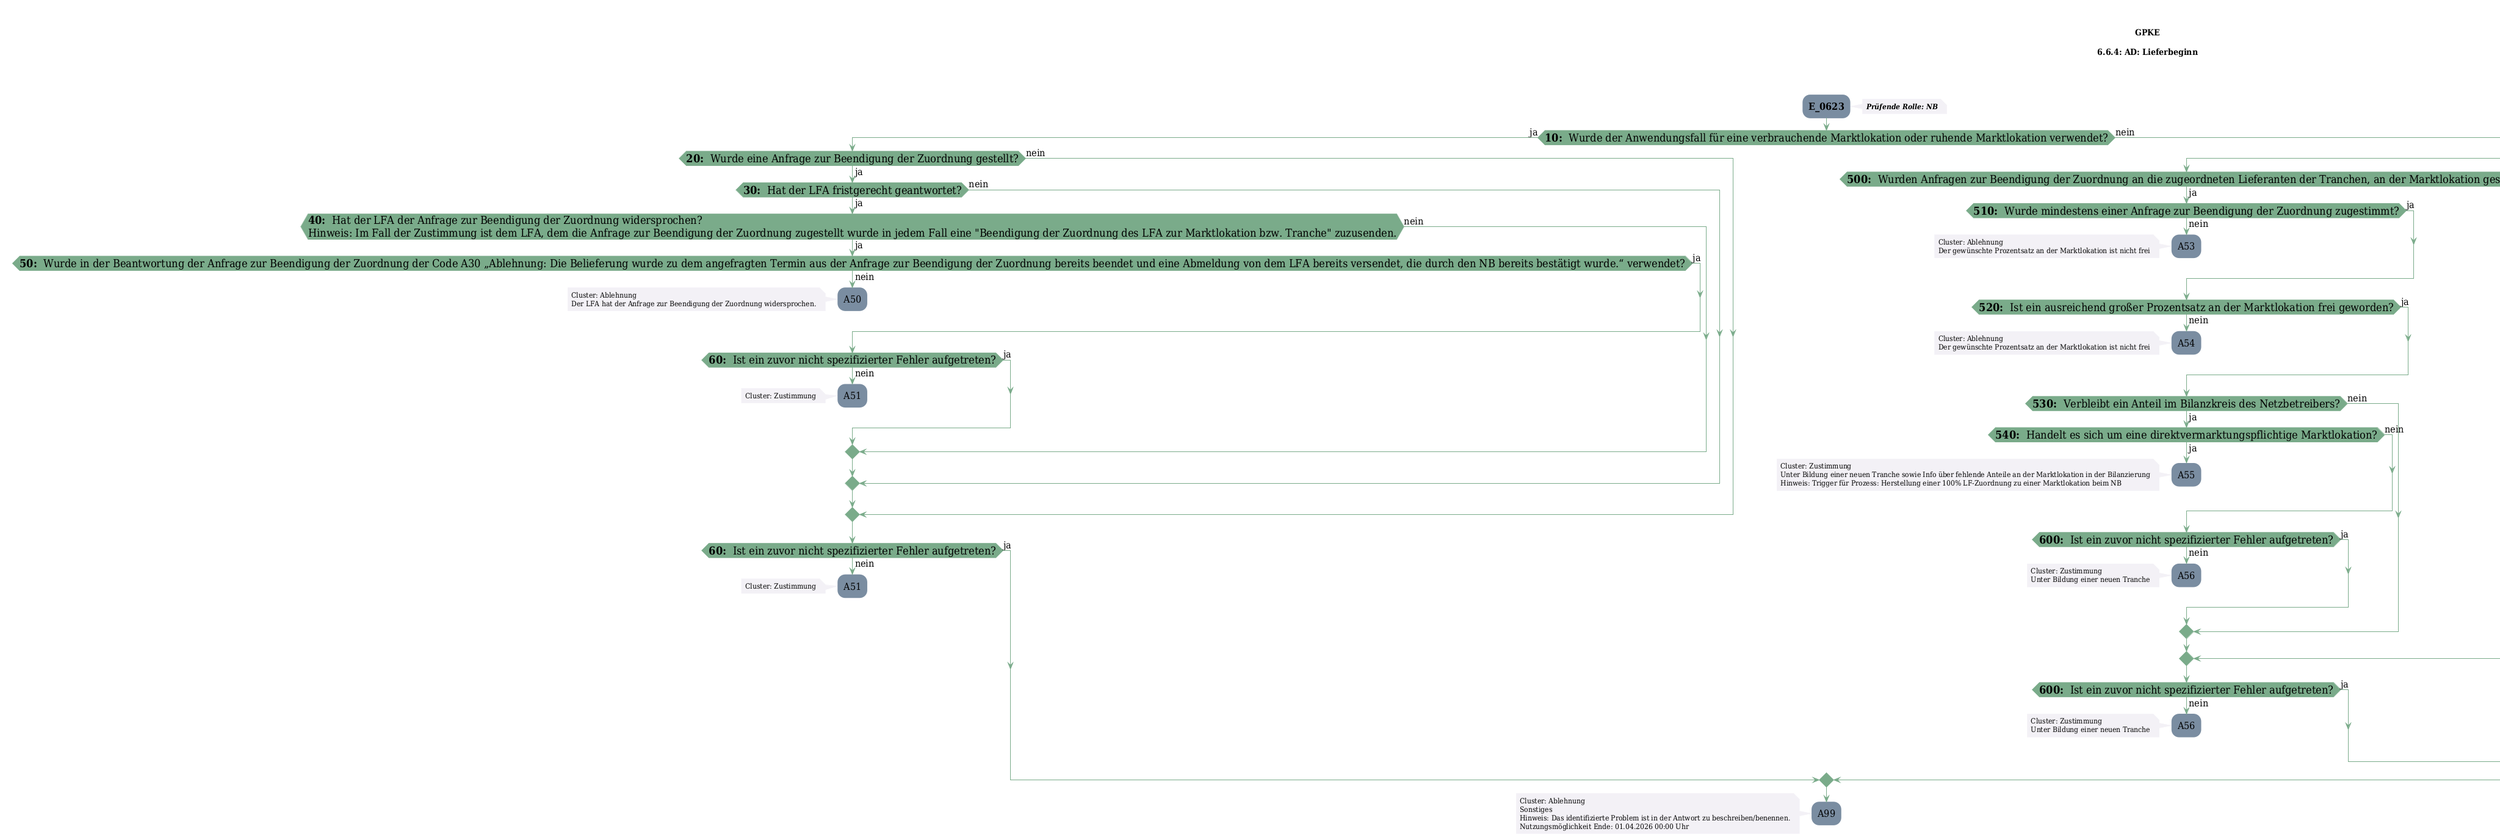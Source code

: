 @startuml
skinparam Shadowing false
skinparam NoteBorderColor #f3f1f6
skinparam NoteBackgroundColor #f3f1f6
skinparam NoteFontSize 12
skinparam ActivityBorderColor none
skinparam ActivityBackgroundColor #7a8da1
skinparam ActivityFontSize 16
skinparam ArrowColor #7aab8a
skinparam ArrowFontSize 16
skinparam ActivityDiamondBackgroundColor #7aab8a
skinparam ActivityDiamondBorderColor #7aab8a
skinparam ActivityDiamondFontSize 18
skinparam defaultFontName DejaVu Serif Condensed
skinparam ActivityEndColor #669580

header
<b>FV2210
2022-12-12
endheader

title
GPKE

6.6.4: AD: Lieferbeginn



end title
:<b>E_0623</b>;
note right
<b><i>Prüfende Rolle: NB
end note

if (<b>10: </b> Wurde der Anwendungsfall für eine verbrauchende Marktlokation oder ruhende Marktlokation verwendet?) then (ja)
    if (<b>20: </b> Wurde eine Anfrage zur Beendigung der Zuordnung gestellt?) then (ja)
        if (<b>30: </b> Hat der LFA fristgerecht geantwortet?) then (ja)
            if (<b>40: </b> Hat der LFA der Anfrage zur Beendigung der Zuordnung widersprochen?
Hinweis: Im Fall der Zustimmung ist dem LFA, dem die Anfrage zur Beendigung der Zuordnung zugestellt wurde in jedem Fall eine "Beendigung der Zuordnung des LFA zur Marktlokation bzw. Tranche" zuzusenden.) then (ja)
                if (<b>50: </b> Wurde in der Beantwortung der Anfrage zur Beendigung der Zuordnung der Code A30 „Ablehnung: Die Belieferung wurde zu dem angefragten Termin aus der Anfrage zur Beendigung der Zuordnung bereits beendet und eine Abmeldung von dem LFA bereits versendet, die durch den NB bereits bestätigt wurde.“ verwendet?) then (ja)
                else (nein)
                    :A50;
                    note left
                        Cluster: Ablehnung
                        Der LFA hat der Anfrage zur Beendigung der Zuordnung widersprochen.
                    endnote
                    kill;
                endif
                if (<b>60: </b> Ist ein zuvor nicht spezifizierter Fehler aufgetreten?) then (ja)
                else (nein)
                    :A51;
                    note left
                        Cluster: Zustimmung
                    endnote
                    kill;
                endif
            else (nein)
            endif
        else (nein)
        endif
    else (nein)
    endif
    if (<b>60: </b> Ist ein zuvor nicht spezifizierter Fehler aufgetreten?) then (ja)
    else (nein)
        :A51;
        note left
            Cluster: Zustimmung
        endnote
        kill;
    endif
else (nein)
    if (<b>400: </b> Handelt es sich um Geschäftsvorfall 3?) then (ja)
        if (<b>500: </b> Wurden Anfragen zur Beendigung der Zuordnung an die zugeordneten Lieferanten der Tranchen, an der Marktlokation gestellt?) then (ja)
            if (<b>510: </b> Wurde mindestens einer Anfrage zur Beendigung der Zuordnung zugestimmt?) then (ja)
            else (nein)
                :A53;
                note left
                    Cluster: Ablehnung
                    Der gewünschte Prozentsatz an der Marktlokation ist nicht frei
                endnote
                kill;
            endif
            if (<b>520: </b> Ist ein ausreichend großer Prozentsatz an der Marktlokation frei geworden?) then (ja)
            else (nein)
                :A54;
                note left
                    Cluster: Ablehnung
                    Der gewünschte Prozentsatz an der Marktlokation ist nicht frei
                endnote
                kill;
            endif
            if (<b>530: </b> Verbleibt ein Anteil im Bilanzkreis des Netzbetreibers?) then (ja)
                if (<b>540: </b> Handelt es sich um eine direktvermarktungspflichtige Marktlokation?) then (ja)
                    :A55;
                    note left
                        Cluster: Zustimmung
                        Unter Bildung einer neuen Tranche sowie Info über fehlende Anteile an der Marktlokation in der Bilanzierung
                        Hinweis: Trigger für Prozess: Herstellung einer 100% LF-Zuordnung zu einer Marktlokation beim NB
                    endnote
                    kill;
                else (nein)
                endif
                if (<b>600: </b> Ist ein zuvor nicht spezifizierter Fehler aufgetreten?) then (ja)
                else (nein)
                    :A56;
                    note left
                        Cluster: Zustimmung
                        Unter Bildung einer neuen Tranche
                    endnote
                    kill;
                endif
            else (nein)
            endif
        else (nein)
        endif
        if (<b>600: </b> Ist ein zuvor nicht spezifizierter Fehler aufgetreten?) then (ja)
        else (nein)
            :A56;
            note left
                Cluster: Zustimmung
                Unter Bildung einer neuen Tranche
            endnote
            kill;
        endif
    else (nein)
        if (<b>410: </b> Wurde eine Anfrage zur Beendigung der Zuordnung gestellt?) then (ja)
            if (<b>420: </b> Hat der LFA fristgerecht geantwortet?) then (ja)
                if (<b>430: </b> Hat der LFA der Anfrage zur Beendigung der Zuordnung widersprochen?
Hinweis: Im Fall der Zustimmung ist dem LFA, dem die Anfrage zur Beendigung der Zuordnung zugestellt wurde in jedem Fall eine "Beendigung der Zuordnung des LFA zur Marktlokation bzw. Tranche" zuzusenden.) then (ja)
                    if (<b>440: </b> Wurde in der Beantwortung der Anfrage zur Beendigung der Zuordnung der Code A41 „Ablehnung: Die Belieferung wurde zu dem angefragten Termin aus der Anfrage zur Beendigung der Zuordnung bereits beendet und eine Abmeldung von dem LFA bereits versendet, die durch den NB bereits bestätigt wurde.“ verwendet?) then (ja)
                    else (nein)
                        :A57;
                        note left
                            Cluster: Ablehnung
                            Der LFA hat der Anfrage zur Beendigung der Zuordnung widersprochen.
                        endnote
                        kill;
                    endif
                    if (<b>450: </b> Ist ein zuvor nicht spezifizierter Fehler aufgetreten?) then (ja)
                    else (nein)
                        :A58;
                        note left
                            Cluster: Zustimmung
                        endnote
                        kill;
                    endif
                else (nein)
                endif
            else (nein)
            endif
        else (nein)
        endif
        if (<b>450: </b> Ist ein zuvor nicht spezifizierter Fehler aufgetreten?) then (ja)
        else (nein)
            :A58;
            note left
                Cluster: Zustimmung
            endnote
            kill;
        endif
    endif
endif
:A99;
note left
    Cluster: Ablehnung
    Sonstiges 
    Hinweis: Das identifizierte Problem ist in der Antwort zu beschreiben/benennen.
    Nutzungsmöglichkeit Ende: 01.04.2026 00:00 Uhr
endnote
kill;

@enduml
